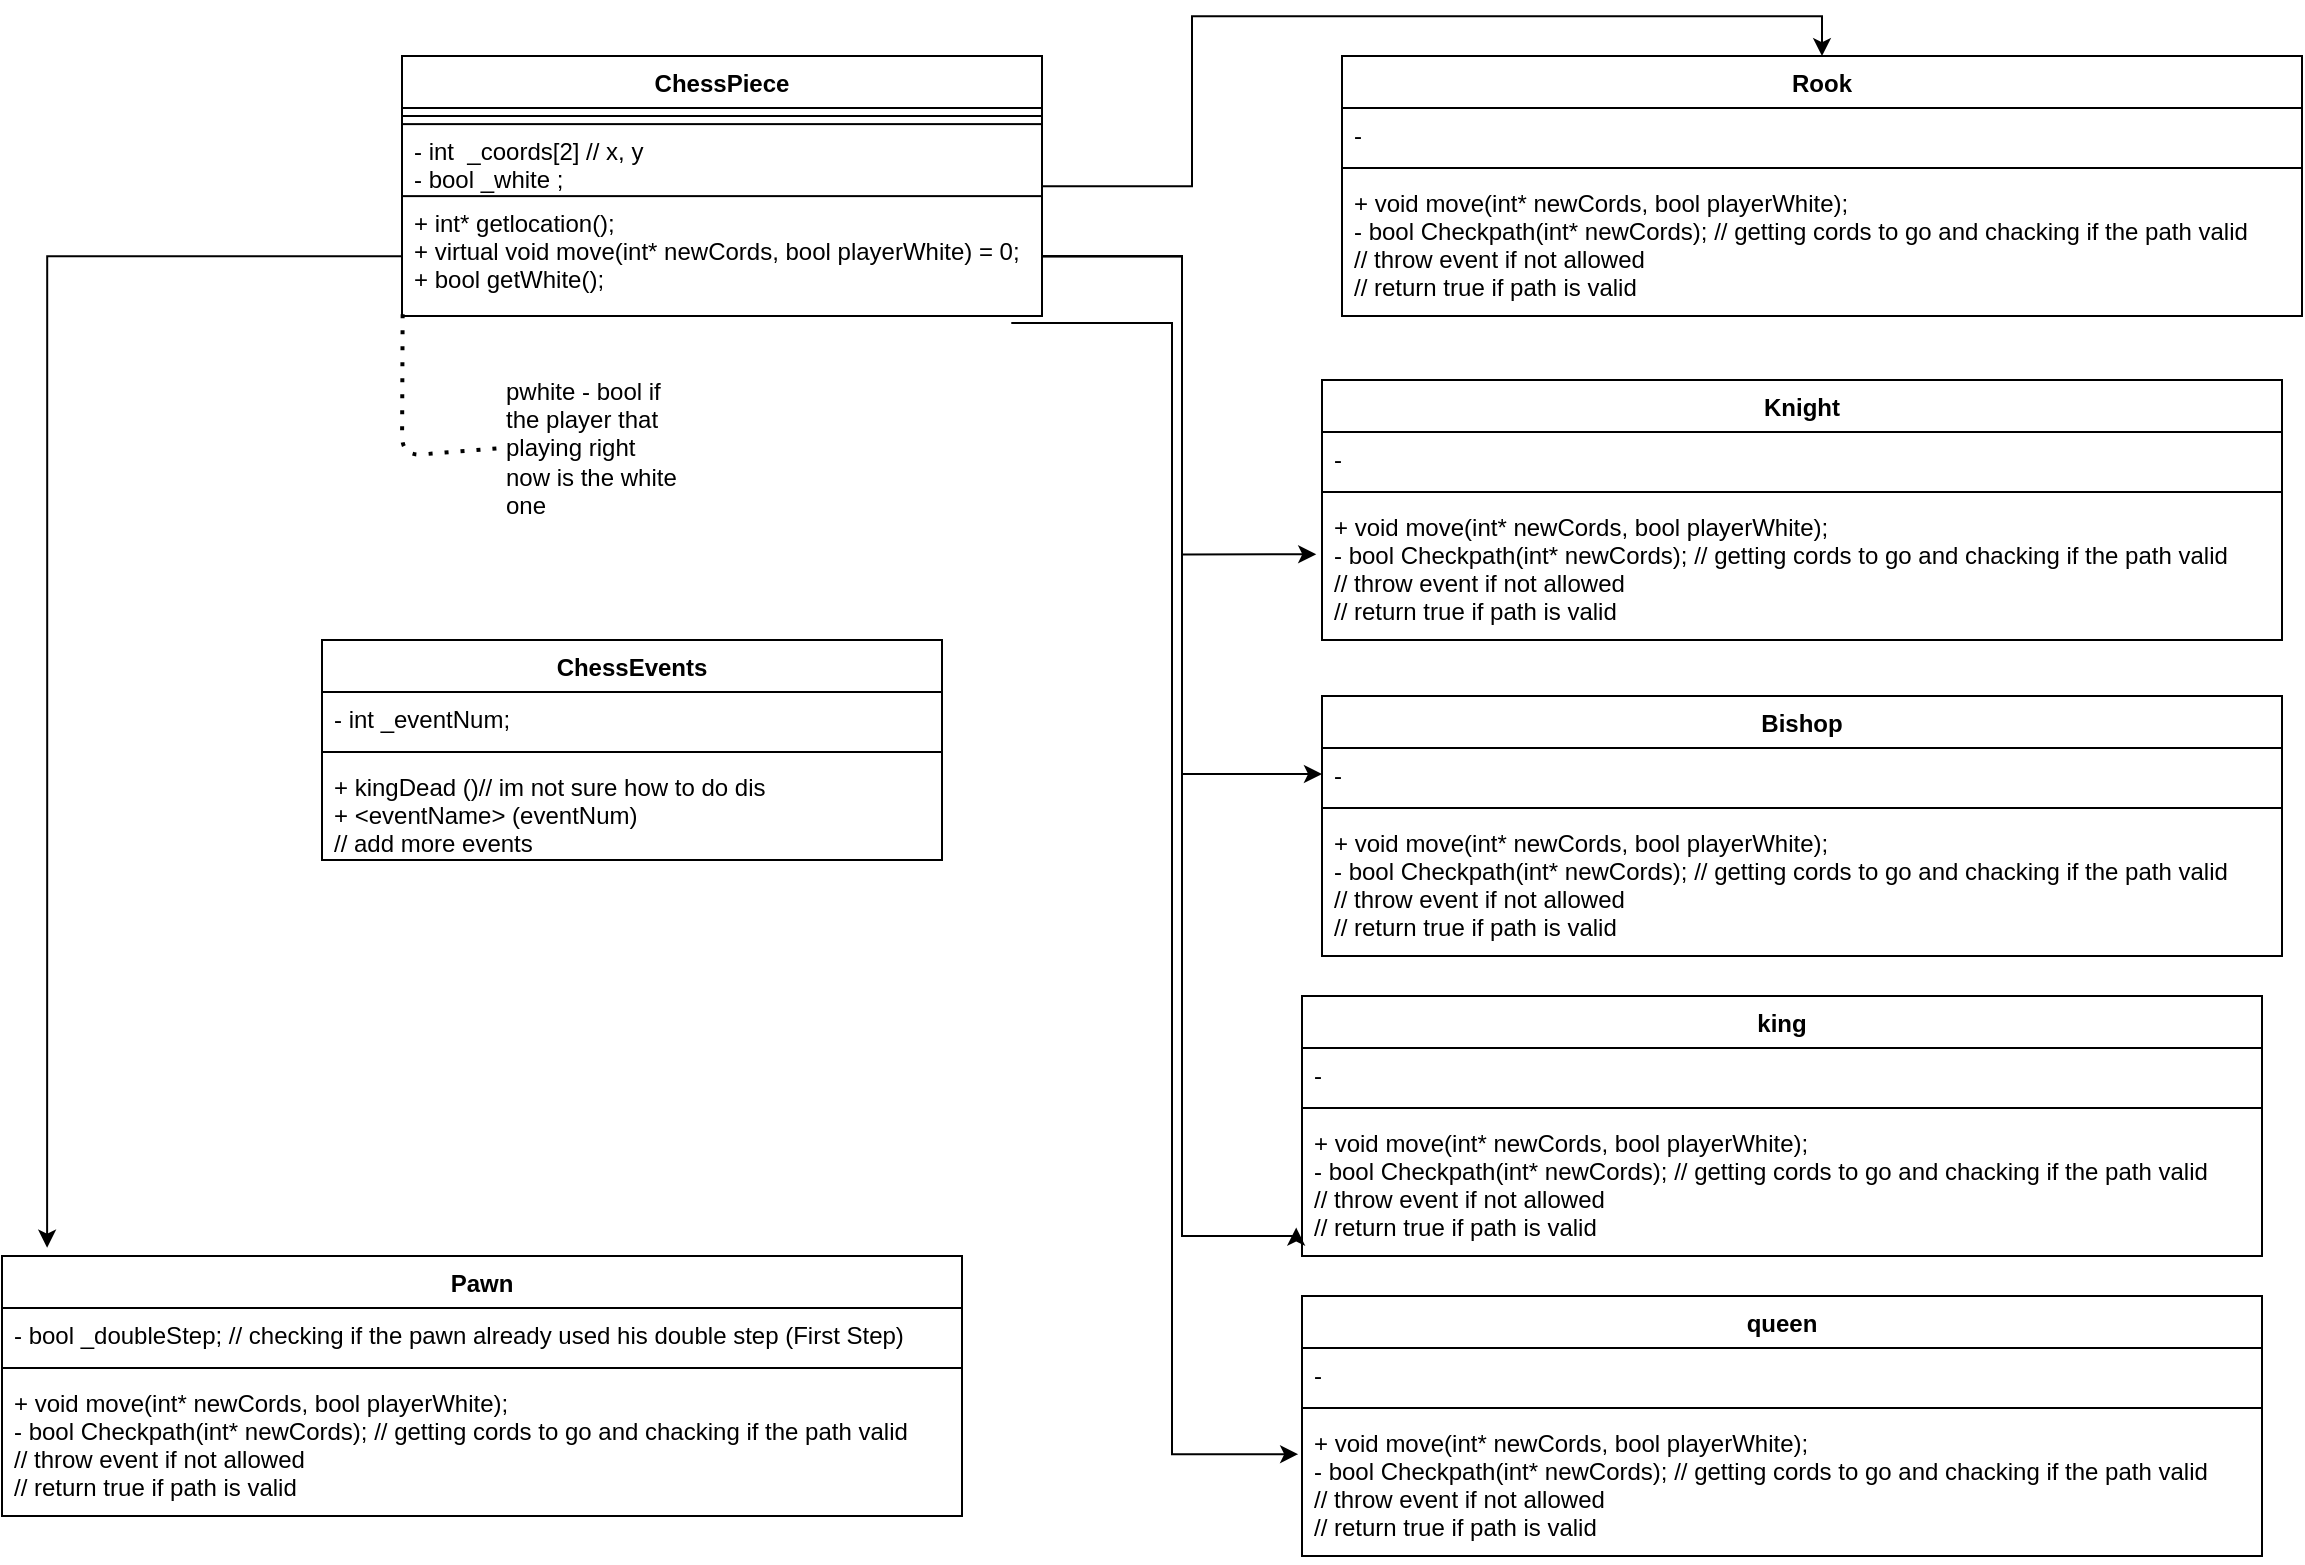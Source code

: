 <mxfile version="13.11.0" type="gitlab" pages="2">
  <diagram name="Object Chess piece" id="5f0bae14-7c28-e335-631c-24af17079c00">
    <mxGraphModel dx="2689" dy="879" grid="1" gridSize="10" guides="1" tooltips="1" connect="1" arrows="1" fold="1" page="1" pageScale="1" pageWidth="1100" pageHeight="850" background="#ffffff" math="0" shadow="0">
      <root>
        <mxCell id="0" />
        <mxCell id="1" parent="0" />
        <mxCell id="RglJ5t-KRBMed7z3Yt4i-37" style="edgeStyle=orthogonalEdgeStyle;rounded=0;orthogonalLoop=1;jettySize=auto;html=1;entryX=0.5;entryY=0;entryDx=0;entryDy=0;" parent="1" source="tPsW-EHSZQML5RoGISPa-4" target="RglJ5t-KRBMed7z3Yt4i-1" edge="1">
          <mxGeometry relative="1" as="geometry" />
        </mxCell>
        <mxCell id="tPsW-EHSZQML5RoGISPa-4" value="ChessPiece" style="swimlane;fontStyle=1;align=center;verticalAlign=top;childLayout=stackLayout;horizontal=1;startSize=26;horizontalStack=0;resizeParent=1;resizeParentMax=0;resizeLast=0;collapsible=1;marginBottom=0;rounded=0;shadow=0;glass=0;sketch=0;" parent="1" vertex="1">
          <mxGeometry x="50" y="50.06" width="320" height="130" as="geometry">
            <mxRectangle x="50" y="20" width="100" height="26" as="alternateBounds" />
          </mxGeometry>
        </mxCell>
        <mxCell id="tPsW-EHSZQML5RoGISPa-6" value="" style="line;strokeWidth=1;fillColor=none;align=left;verticalAlign=middle;spacingTop=-1;spacingLeft=3;spacingRight=3;rotatable=0;labelPosition=right;points=[];portConstraint=eastwest;" parent="tPsW-EHSZQML5RoGISPa-4" vertex="1">
          <mxGeometry y="26" width="320" height="8" as="geometry" />
        </mxCell>
        <mxCell id="tPsW-EHSZQML5RoGISPa-5" value="- int  _coords[2] // x, y&#xa;- bool _white ;&#xa;" style="text;fillColor=none;align=left;verticalAlign=top;spacingLeft=4;spacingRight=4;overflow=hidden;rotatable=0;points=[[0,0.5],[1,0.5]];portConstraint=eastwest;strokeColor=#000000;" parent="tPsW-EHSZQML5RoGISPa-4" vertex="1">
          <mxGeometry y="34" width="320" height="36" as="geometry" />
        </mxCell>
        <mxCell id="tPsW-EHSZQML5RoGISPa-11" value="+ int* getlocation();&#xa;+ virtual void move(int* newCords, bool playerWhite) = 0;&#xa;+ bool getWhite();&#xa;" style="text;strokeColor=none;fillColor=none;align=left;verticalAlign=top;spacingLeft=4;spacingRight=4;overflow=hidden;rotatable=0;points=[[0,0.5],[1,0.5]];portConstraint=eastwest;" parent="tPsW-EHSZQML5RoGISPa-4" vertex="1">
          <mxGeometry y="70" width="320" height="60" as="geometry" />
        </mxCell>
        <mxCell id="tPsW-EHSZQML5RoGISPa-9" value="pwhite - bool if the player that playing right now is the white one" style="text;html=1;align=left;verticalAlign=middle;whiteSpace=wrap;rounded=0;shadow=0;glass=0;sketch=0;" parent="1" vertex="1">
          <mxGeometry x="100" y="210" width="90" height="72" as="geometry" />
        </mxCell>
        <mxCell id="PEQYyIk9o4jZGY7Ns4qH-7" value="ChessEvents&#xa;" style="swimlane;fontStyle=1;align=center;verticalAlign=top;childLayout=stackLayout;horizontal=1;startSize=26;horizontalStack=0;resizeParent=1;resizeParentMax=0;resizeLast=0;collapsible=1;marginBottom=0;rounded=0;shadow=0;glass=0;sketch=0;strokeColor=#000000;" parent="1" vertex="1">
          <mxGeometry x="10" y="342.06" width="310" height="110" as="geometry" />
        </mxCell>
        <mxCell id="PEQYyIk9o4jZGY7Ns4qH-8" value="- int _eventNum;" style="text;strokeColor=none;fillColor=none;align=left;verticalAlign=top;spacingLeft=4;spacingRight=4;overflow=hidden;rotatable=0;points=[[0,0.5],[1,0.5]];portConstraint=eastwest;" parent="PEQYyIk9o4jZGY7Ns4qH-7" vertex="1">
          <mxGeometry y="26" width="310" height="26" as="geometry" />
        </mxCell>
        <mxCell id="PEQYyIk9o4jZGY7Ns4qH-9" value="" style="line;strokeWidth=1;fillColor=none;align=left;verticalAlign=middle;spacingTop=-1;spacingLeft=3;spacingRight=3;rotatable=0;labelPosition=right;points=[];portConstraint=eastwest;" parent="PEQYyIk9o4jZGY7Ns4qH-7" vertex="1">
          <mxGeometry y="52" width="310" height="8" as="geometry" />
        </mxCell>
        <mxCell id="PEQYyIk9o4jZGY7Ns4qH-10" value="+ kingDead ()// im not sure how to do dis&#xa;+ &lt;eventName&gt; (eventNum)&#xa;// add more events" style="text;strokeColor=none;fillColor=none;align=left;verticalAlign=top;spacingLeft=4;spacingRight=4;overflow=hidden;rotatable=0;points=[[0,0.5],[1,0.5]];portConstraint=eastwest;" parent="PEQYyIk9o4jZGY7Ns4qH-7" vertex="1">
          <mxGeometry y="60" width="310" height="50" as="geometry" />
        </mxCell>
        <mxCell id="RglJ5t-KRBMed7z3Yt4i-1" value="Rook&#xa;" style="swimlane;fontStyle=1;align=center;verticalAlign=top;childLayout=stackLayout;horizontal=1;startSize=26;horizontalStack=0;resizeParent=1;resizeParentMax=0;resizeLast=0;collapsible=1;marginBottom=0;" parent="1" vertex="1">
          <mxGeometry x="520" y="50.06" width="480" height="130" as="geometry" />
        </mxCell>
        <mxCell id="RglJ5t-KRBMed7z3Yt4i-2" value="-" style="text;strokeColor=none;fillColor=none;align=left;verticalAlign=top;spacingLeft=4;spacingRight=4;overflow=hidden;rotatable=0;points=[[0,0.5],[1,0.5]];portConstraint=eastwest;" parent="RglJ5t-KRBMed7z3Yt4i-1" vertex="1">
          <mxGeometry y="26" width="480" height="26" as="geometry" />
        </mxCell>
        <mxCell id="RglJ5t-KRBMed7z3Yt4i-3" value="" style="line;strokeWidth=1;fillColor=none;align=left;verticalAlign=middle;spacingTop=-1;spacingLeft=3;spacingRight=3;rotatable=0;labelPosition=right;points=[];portConstraint=eastwest;" parent="RglJ5t-KRBMed7z3Yt4i-1" vertex="1">
          <mxGeometry y="52" width="480" height="8" as="geometry" />
        </mxCell>
        <mxCell id="RglJ5t-KRBMed7z3Yt4i-4" value="+ void move(int* newCords, bool playerWhite);&#xa;- bool Checkpath(int* newCords); // getting cords to go and chacking if the path valid&#xa;// throw event if not allowed &#xa;// return true if path is valid&#xa;" style="text;strokeColor=none;fillColor=none;align=left;verticalAlign=top;spacingLeft=4;spacingRight=4;overflow=hidden;rotatable=0;points=[[0,0.5],[1,0.5]];portConstraint=eastwest;" parent="RglJ5t-KRBMed7z3Yt4i-1" vertex="1">
          <mxGeometry y="60" width="480" height="70" as="geometry" />
        </mxCell>
        <mxCell id="RglJ5t-KRBMed7z3Yt4i-39" value="" style="endArrow=none;dashed=1;html=1;dashPattern=1 3;strokeWidth=2;entryX=0;entryY=0.5;entryDx=0;entryDy=0;exitX=0.001;exitY=0.984;exitDx=0;exitDy=0;exitPerimeter=0;" parent="1" target="tPsW-EHSZQML5RoGISPa-9" edge="1" source="tPsW-EHSZQML5RoGISPa-11">
          <mxGeometry width="50" height="50" relative="1" as="geometry">
            <mxPoint x="360" y="150" as="sourcePoint" />
            <mxPoint x="400" y="110" as="targetPoint" />
            <Array as="points">
              <mxPoint x="50" y="250" />
            </Array>
          </mxGeometry>
        </mxCell>
        <mxCell id="8URGRsGb-NthaxYBKnCZ-1" value="Knight&#xa;" style="swimlane;fontStyle=1;align=center;verticalAlign=top;childLayout=stackLayout;horizontal=1;startSize=26;horizontalStack=0;resizeParent=1;resizeParentMax=0;resizeLast=0;collapsible=1;marginBottom=0;" vertex="1" parent="1">
          <mxGeometry x="510" y="212.06" width="480" height="130" as="geometry" />
        </mxCell>
        <mxCell id="8URGRsGb-NthaxYBKnCZ-2" value="-" style="text;strokeColor=none;fillColor=none;align=left;verticalAlign=top;spacingLeft=4;spacingRight=4;overflow=hidden;rotatable=0;points=[[0,0.5],[1,0.5]];portConstraint=eastwest;" vertex="1" parent="8URGRsGb-NthaxYBKnCZ-1">
          <mxGeometry y="26" width="480" height="26" as="geometry" />
        </mxCell>
        <mxCell id="8URGRsGb-NthaxYBKnCZ-3" value="" style="line;strokeWidth=1;fillColor=none;align=left;verticalAlign=middle;spacingTop=-1;spacingLeft=3;spacingRight=3;rotatable=0;labelPosition=right;points=[];portConstraint=eastwest;" vertex="1" parent="8URGRsGb-NthaxYBKnCZ-1">
          <mxGeometry y="52" width="480" height="8" as="geometry" />
        </mxCell>
        <mxCell id="8URGRsGb-NthaxYBKnCZ-4" value="+ void move(int* newCords, bool playerWhite);&#xa;- bool Checkpath(int* newCords); // getting cords to go and chacking if the path valid&#xa;// throw event if not allowed &#xa;// return true if path is valid&#xa;" style="text;strokeColor=none;fillColor=none;align=left;verticalAlign=top;spacingLeft=4;spacingRight=4;overflow=hidden;rotatable=0;points=[[0,0.5],[1,0.5]];portConstraint=eastwest;" vertex="1" parent="8URGRsGb-NthaxYBKnCZ-1">
          <mxGeometry y="60" width="480" height="70" as="geometry" />
        </mxCell>
        <mxCell id="8URGRsGb-NthaxYBKnCZ-5" value="Bishop&#xa;" style="swimlane;fontStyle=1;align=center;verticalAlign=top;childLayout=stackLayout;horizontal=1;startSize=26;horizontalStack=0;resizeParent=1;resizeParentMax=0;resizeLast=0;collapsible=1;marginBottom=0;" vertex="1" parent="1">
          <mxGeometry x="510" y="370" width="480" height="130" as="geometry" />
        </mxCell>
        <mxCell id="8URGRsGb-NthaxYBKnCZ-6" value="-" style="text;strokeColor=none;fillColor=none;align=left;verticalAlign=top;spacingLeft=4;spacingRight=4;overflow=hidden;rotatable=0;points=[[0,0.5],[1,0.5]];portConstraint=eastwest;" vertex="1" parent="8URGRsGb-NthaxYBKnCZ-5">
          <mxGeometry y="26" width="480" height="26" as="geometry" />
        </mxCell>
        <mxCell id="8URGRsGb-NthaxYBKnCZ-7" value="" style="line;strokeWidth=1;fillColor=none;align=left;verticalAlign=middle;spacingTop=-1;spacingLeft=3;spacingRight=3;rotatable=0;labelPosition=right;points=[];portConstraint=eastwest;" vertex="1" parent="8URGRsGb-NthaxYBKnCZ-5">
          <mxGeometry y="52" width="480" height="8" as="geometry" />
        </mxCell>
        <mxCell id="8URGRsGb-NthaxYBKnCZ-8" value="+ void move(int* newCords, bool playerWhite);&#xa;- bool Checkpath(int* newCords); // getting cords to go and chacking if the path valid&#xa;// throw event if not allowed &#xa;// return true if path is valid&#xa;" style="text;strokeColor=none;fillColor=none;align=left;verticalAlign=top;spacingLeft=4;spacingRight=4;overflow=hidden;rotatable=0;points=[[0,0.5],[1,0.5]];portConstraint=eastwest;" vertex="1" parent="8URGRsGb-NthaxYBKnCZ-5">
          <mxGeometry y="60" width="480" height="70" as="geometry" />
        </mxCell>
        <mxCell id="8URGRsGb-NthaxYBKnCZ-9" value="queen&#xa;" style="swimlane;fontStyle=1;align=center;verticalAlign=top;childLayout=stackLayout;horizontal=1;startSize=26;horizontalStack=0;resizeParent=1;resizeParentMax=0;resizeLast=0;collapsible=1;marginBottom=0;" vertex="1" parent="1">
          <mxGeometry x="500" y="670" width="480" height="130" as="geometry" />
        </mxCell>
        <mxCell id="8URGRsGb-NthaxYBKnCZ-10" value="-" style="text;strokeColor=none;fillColor=none;align=left;verticalAlign=top;spacingLeft=4;spacingRight=4;overflow=hidden;rotatable=0;points=[[0,0.5],[1,0.5]];portConstraint=eastwest;" vertex="1" parent="8URGRsGb-NthaxYBKnCZ-9">
          <mxGeometry y="26" width="480" height="26" as="geometry" />
        </mxCell>
        <mxCell id="8URGRsGb-NthaxYBKnCZ-11" value="" style="line;strokeWidth=1;fillColor=none;align=left;verticalAlign=middle;spacingTop=-1;spacingLeft=3;spacingRight=3;rotatable=0;labelPosition=right;points=[];portConstraint=eastwest;" vertex="1" parent="8URGRsGb-NthaxYBKnCZ-9">
          <mxGeometry y="52" width="480" height="8" as="geometry" />
        </mxCell>
        <mxCell id="8URGRsGb-NthaxYBKnCZ-12" value="+ void move(int* newCords, bool playerWhite);&#xa;- bool Checkpath(int* newCords); // getting cords to go and chacking if the path valid&#xa;// throw event if not allowed &#xa;// return true if path is valid&#xa;" style="text;strokeColor=none;fillColor=none;align=left;verticalAlign=top;spacingLeft=4;spacingRight=4;overflow=hidden;rotatable=0;points=[[0,0.5],[1,0.5]];portConstraint=eastwest;" vertex="1" parent="8URGRsGb-NthaxYBKnCZ-9">
          <mxGeometry y="60" width="480" height="70" as="geometry" />
        </mxCell>
        <mxCell id="8URGRsGb-NthaxYBKnCZ-13" value="king&#xa;" style="swimlane;fontStyle=1;align=center;verticalAlign=top;childLayout=stackLayout;horizontal=1;startSize=26;horizontalStack=0;resizeParent=1;resizeParentMax=0;resizeLast=0;collapsible=1;marginBottom=0;" vertex="1" parent="1">
          <mxGeometry x="500" y="520" width="480" height="130" as="geometry" />
        </mxCell>
        <mxCell id="8URGRsGb-NthaxYBKnCZ-14" value="-" style="text;strokeColor=none;fillColor=none;align=left;verticalAlign=top;spacingLeft=4;spacingRight=4;overflow=hidden;rotatable=0;points=[[0,0.5],[1,0.5]];portConstraint=eastwest;" vertex="1" parent="8URGRsGb-NthaxYBKnCZ-13">
          <mxGeometry y="26" width="480" height="26" as="geometry" />
        </mxCell>
        <mxCell id="8URGRsGb-NthaxYBKnCZ-15" value="" style="line;strokeWidth=1;fillColor=none;align=left;verticalAlign=middle;spacingTop=-1;spacingLeft=3;spacingRight=3;rotatable=0;labelPosition=right;points=[];portConstraint=eastwest;" vertex="1" parent="8URGRsGb-NthaxYBKnCZ-13">
          <mxGeometry y="52" width="480" height="8" as="geometry" />
        </mxCell>
        <mxCell id="8URGRsGb-NthaxYBKnCZ-16" value="+ void move(int* newCords, bool playerWhite);&#xa;- bool Checkpath(int* newCords); // getting cords to go and chacking if the path valid&#xa;// throw event if not allowed &#xa;// return true if path is valid&#xa;" style="text;strokeColor=none;fillColor=none;align=left;verticalAlign=top;spacingLeft=4;spacingRight=4;overflow=hidden;rotatable=0;points=[[0,0.5],[1,0.5]];portConstraint=eastwest;" vertex="1" parent="8URGRsGb-NthaxYBKnCZ-13">
          <mxGeometry y="60" width="480" height="70" as="geometry" />
        </mxCell>
        <mxCell id="8URGRsGb-NthaxYBKnCZ-17" style="edgeStyle=orthogonalEdgeStyle;rounded=0;orthogonalLoop=1;jettySize=auto;html=1;entryX=-0.004;entryY=0.273;entryDx=0;entryDy=0;entryPerimeter=0;exitX=0.952;exitY=1.058;exitDx=0;exitDy=0;exitPerimeter=0;" edge="1" parent="1" source="tPsW-EHSZQML5RoGISPa-11" target="8URGRsGb-NthaxYBKnCZ-12">
          <mxGeometry relative="1" as="geometry" />
        </mxCell>
        <mxCell id="8URGRsGb-NthaxYBKnCZ-19" style="edgeStyle=orthogonalEdgeStyle;rounded=0;orthogonalLoop=1;jettySize=auto;html=1;entryX=-0.006;entryY=0.797;entryDx=0;entryDy=0;entryPerimeter=0;" edge="1" parent="1" source="tPsW-EHSZQML5RoGISPa-11" target="8URGRsGb-NthaxYBKnCZ-16">
          <mxGeometry relative="1" as="geometry">
            <mxPoint x="460" y="640" as="targetPoint" />
            <Array as="points">
              <mxPoint x="440" y="150" />
              <mxPoint x="440" y="640" />
              <mxPoint x="497" y="640" />
            </Array>
          </mxGeometry>
        </mxCell>
        <mxCell id="8URGRsGb-NthaxYBKnCZ-20" style="edgeStyle=orthogonalEdgeStyle;rounded=0;orthogonalLoop=1;jettySize=auto;html=1;entryX=0;entryY=0.5;entryDx=0;entryDy=0;" edge="1" parent="1" source="tPsW-EHSZQML5RoGISPa-11" target="8URGRsGb-NthaxYBKnCZ-6">
          <mxGeometry relative="1" as="geometry" />
        </mxCell>
        <mxCell id="8URGRsGb-NthaxYBKnCZ-21" style="edgeStyle=orthogonalEdgeStyle;rounded=0;orthogonalLoop=1;jettySize=auto;html=1;entryX=-0.006;entryY=0.387;entryDx=0;entryDy=0;entryPerimeter=0;" edge="1" parent="1" source="tPsW-EHSZQML5RoGISPa-11" target="8URGRsGb-NthaxYBKnCZ-4">
          <mxGeometry relative="1" as="geometry" />
        </mxCell>
        <mxCell id="8URGRsGb-NthaxYBKnCZ-22" value="Pawn&#xa;" style="swimlane;fontStyle=1;align=center;verticalAlign=top;childLayout=stackLayout;horizontal=1;startSize=26;horizontalStack=0;resizeParent=1;resizeParentMax=0;resizeLast=0;collapsible=1;marginBottom=0;" vertex="1" parent="1">
          <mxGeometry x="-150" y="650" width="480" height="130" as="geometry" />
        </mxCell>
        <mxCell id="8URGRsGb-NthaxYBKnCZ-23" value="- bool _doubleStep; // checking if the pawn already used his double step (First Step)" style="text;strokeColor=none;fillColor=none;align=left;verticalAlign=top;spacingLeft=4;spacingRight=4;overflow=hidden;rotatable=0;points=[[0,0.5],[1,0.5]];portConstraint=eastwest;" vertex="1" parent="8URGRsGb-NthaxYBKnCZ-22">
          <mxGeometry y="26" width="480" height="26" as="geometry" />
        </mxCell>
        <mxCell id="8URGRsGb-NthaxYBKnCZ-24" value="" style="line;strokeWidth=1;fillColor=none;align=left;verticalAlign=middle;spacingTop=-1;spacingLeft=3;spacingRight=3;rotatable=0;labelPosition=right;points=[];portConstraint=eastwest;" vertex="1" parent="8URGRsGb-NthaxYBKnCZ-22">
          <mxGeometry y="52" width="480" height="8" as="geometry" />
        </mxCell>
        <mxCell id="8URGRsGb-NthaxYBKnCZ-25" value="+ void move(int* newCords, bool playerWhite);&#xa;- bool Checkpath(int* newCords); // getting cords to go and chacking if the path valid&#xa;// throw event if not allowed &#xa;// return true if path is valid&#xa;" style="text;strokeColor=none;fillColor=none;align=left;verticalAlign=top;spacingLeft=4;spacingRight=4;overflow=hidden;rotatable=0;points=[[0,0.5],[1,0.5]];portConstraint=eastwest;" vertex="1" parent="8URGRsGb-NthaxYBKnCZ-22">
          <mxGeometry y="60" width="480" height="70" as="geometry" />
        </mxCell>
        <mxCell id="8URGRsGb-NthaxYBKnCZ-26" style="edgeStyle=orthogonalEdgeStyle;rounded=0;orthogonalLoop=1;jettySize=auto;html=1;entryX=0.047;entryY=-0.032;entryDx=0;entryDy=0;entryPerimeter=0;" edge="1" parent="1" source="tPsW-EHSZQML5RoGISPa-11" target="8URGRsGb-NthaxYBKnCZ-22">
          <mxGeometry relative="1" as="geometry" />
        </mxCell>
      </root>
    </mxGraphModel>
  </diagram>
  <diagram id="EnrxKj8IyKFMY79Fy4lM" name="Chess Board">
    <mxGraphModel dx="599" dy="310" grid="1" gridSize="10" guides="1" tooltips="1" connect="1" arrows="1" fold="1" page="1" pageScale="1" pageWidth="850" pageHeight="1100" math="0" shadow="0">
      <root>
        <mxCell id="UpVdrXvw_2DDXxn-o3Fd-0" />
        <mxCell id="UpVdrXvw_2DDXxn-o3Fd-1" parent="UpVdrXvw_2DDXxn-o3Fd-0" />
        <mxCell id="UpVdrXvw_2DDXxn-o3Fd-2" value="Board&#xa;" style="swimlane;fontStyle=1;align=center;verticalAlign=top;childLayout=stackLayout;horizontal=1;startSize=26;horizontalStack=0;resizeParent=1;resizeParentMax=0;resizeLast=0;collapsible=1;marginBottom=0;rounded=0;shadow=0;glass=0;sketch=0;strokeColor=#000000;" parent="UpVdrXvw_2DDXxn-o3Fd-1" vertex="1">
          <mxGeometry x="130" y="30" width="430" height="160" as="geometry" />
        </mxCell>
        <mxCell id="UpVdrXvw_2DDXxn-o3Fd-3" value="- ChessPiece* boardpiece[8][8];&#xa;// nullptr - no piece&#xa;// everything else - piece&#xa;" style="text;strokeColor=none;fillColor=none;align=left;verticalAlign=top;spacingLeft=4;spacingRight=4;overflow=hidden;rotatable=0;points=[[0,0.5],[1,0.5]];portConstraint=eastwest;" parent="UpVdrXvw_2DDXxn-o3Fd-2" vertex="1">
          <mxGeometry y="26" width="430" height="64" as="geometry" />
        </mxCell>
        <mxCell id="UpVdrXvw_2DDXxn-o3Fd-4" value="" style="line;strokeWidth=1;fillColor=none;align=left;verticalAlign=middle;spacingTop=-1;spacingLeft=3;spacingRight=3;rotatable=0;labelPosition=right;points=[];portConstraint=eastwest;" parent="UpVdrXvw_2DDXxn-o3Fd-2" vertex="1">
          <mxGeometry y="90" width="430" height="8" as="geometry" />
        </mxCell>
        <mxCell id="UpVdrXvw_2DDXxn-o3Fd-5" value="+ ChessPiece* getBoard();&#xa;+ ChessPiece* CheckCord(int cords[2]); // return null if no piece in place&#xa;+ void move(int oldCords[2], int newcord[2], chessPiece* piece);" style="text;strokeColor=none;fillColor=none;align=left;verticalAlign=top;spacingLeft=4;spacingRight=4;overflow=hidden;rotatable=0;points=[[0,0.5],[1,0.5]];portConstraint=eastwest;" parent="UpVdrXvw_2DDXxn-o3Fd-2" vertex="1">
          <mxGeometry y="98" width="430" height="62" as="geometry" />
        </mxCell>
      </root>
    </mxGraphModel>
  </diagram>
</mxfile>
